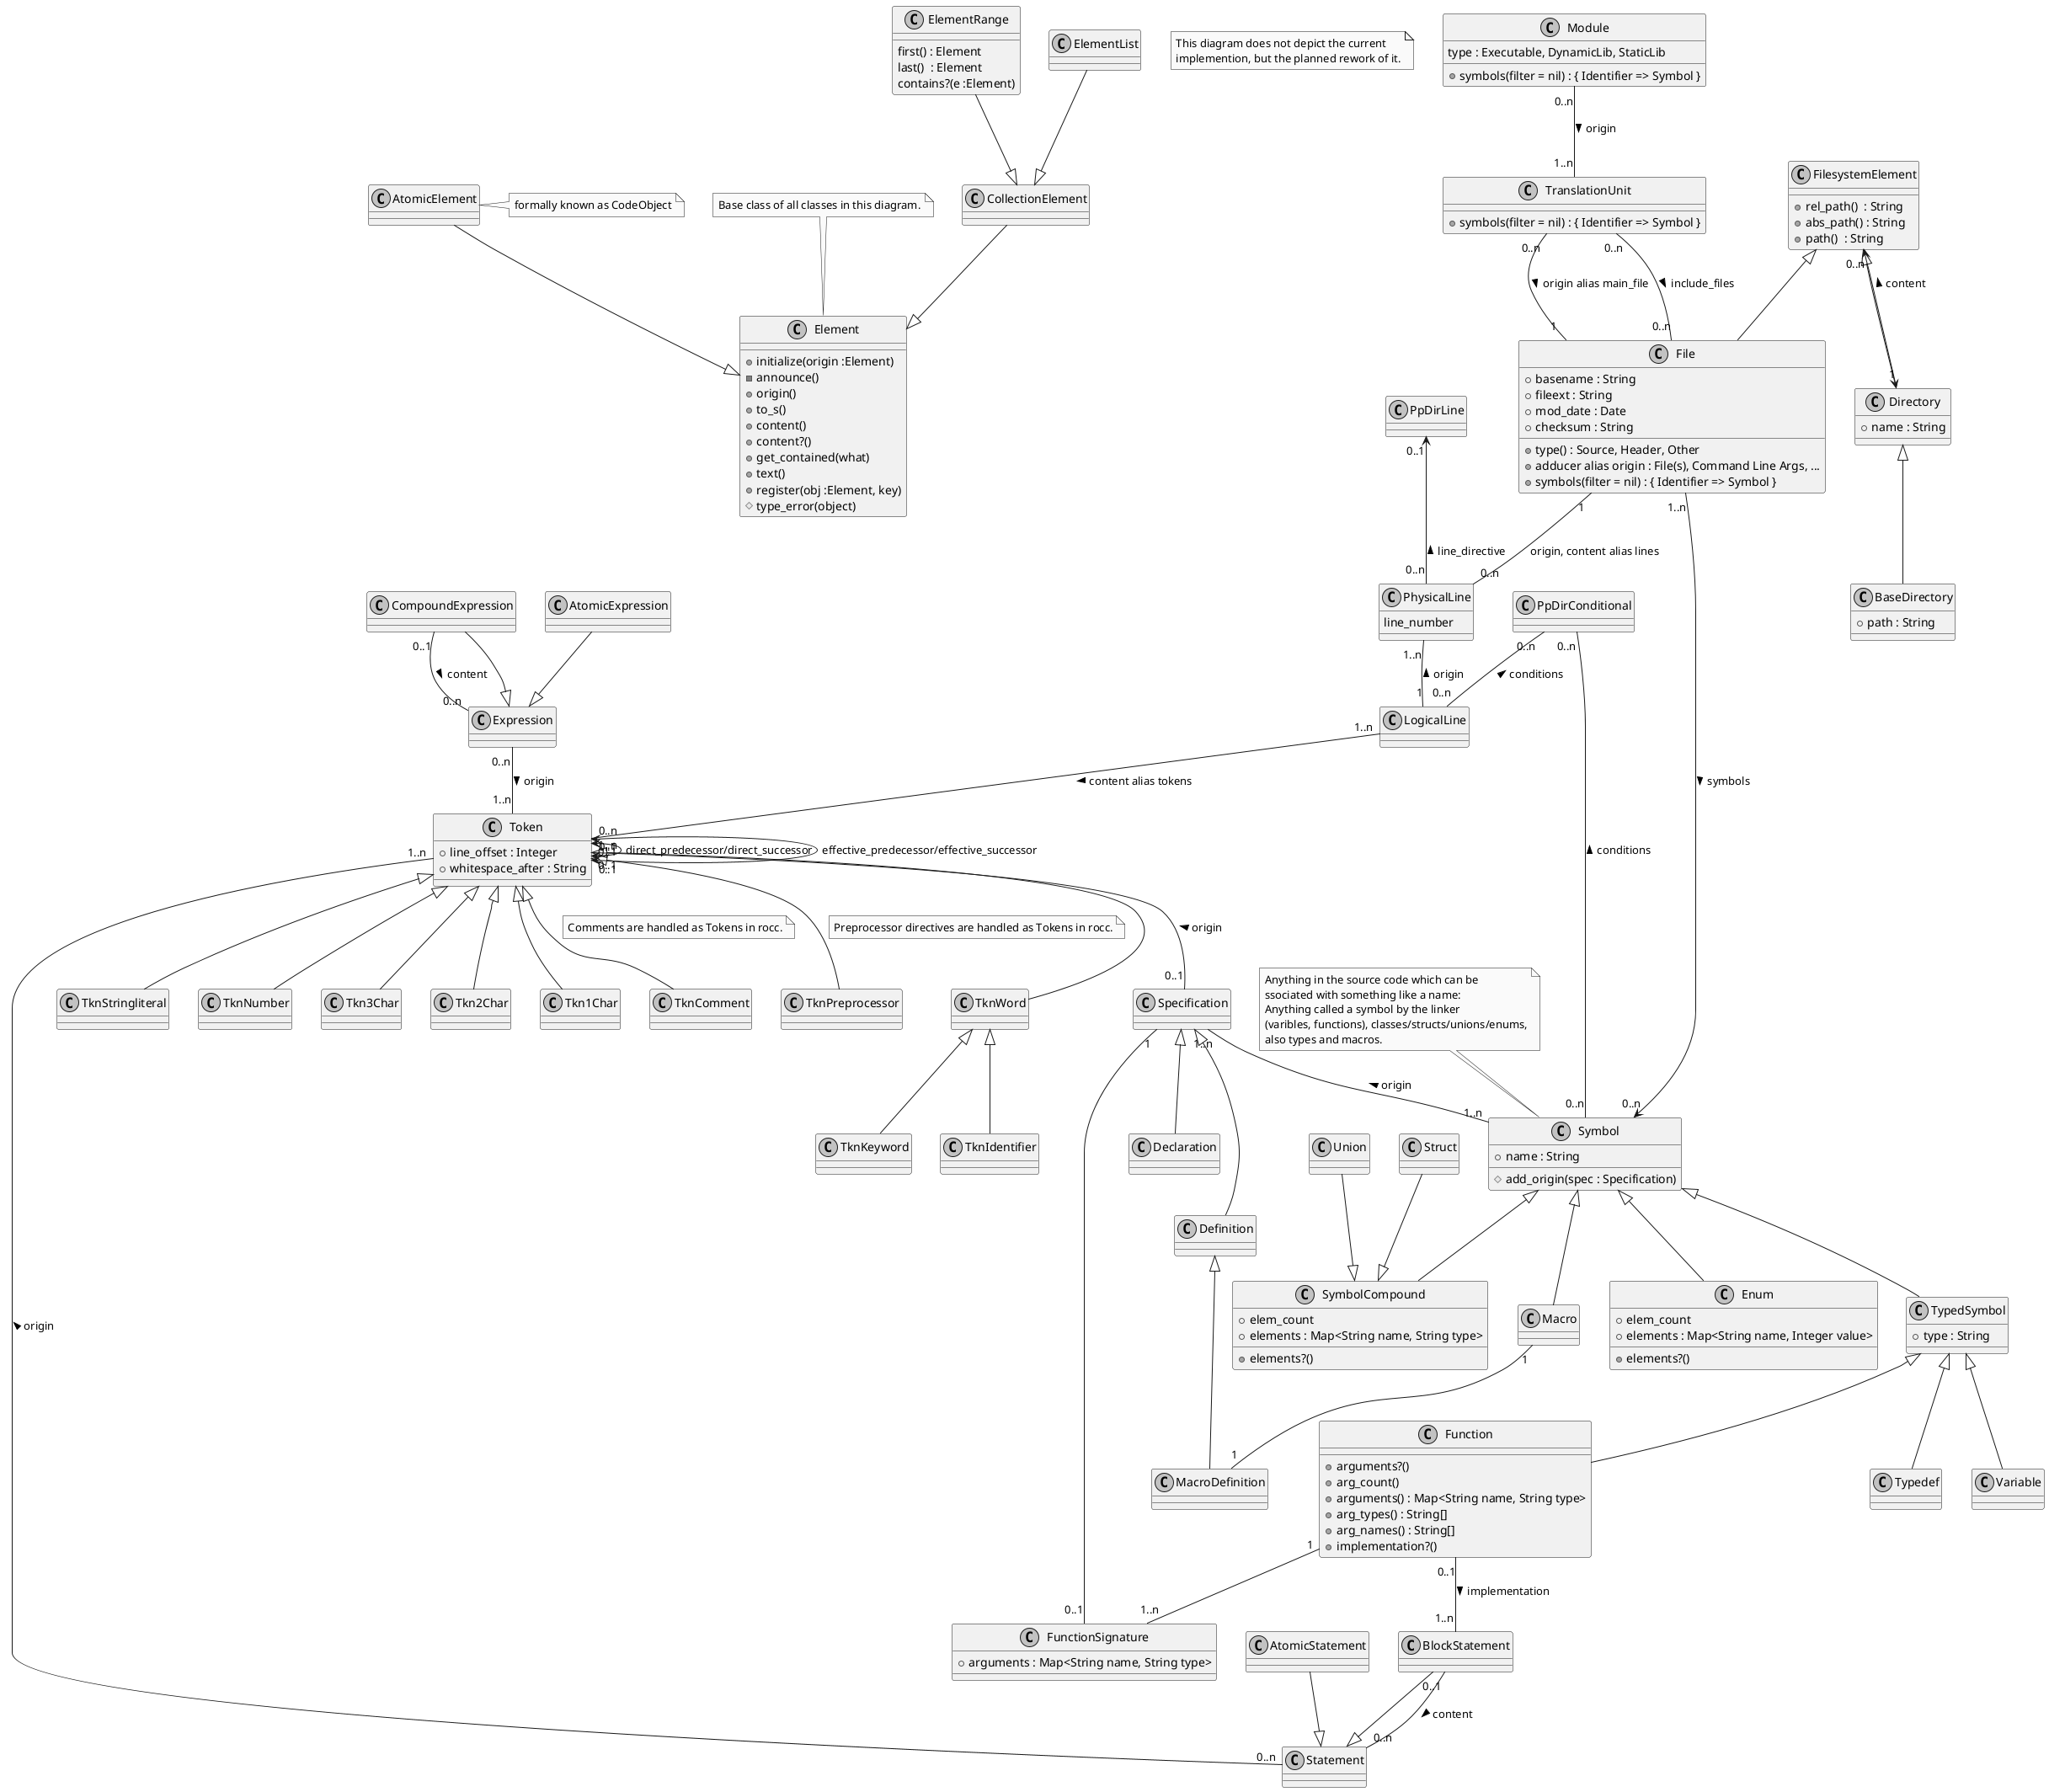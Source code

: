 @startuml

' Copyright (C) 2014-2015  Thilo Fischer.
' Free for non-commercial and most commercial use. See LICENSE.txt for details.

skinparam monochrome true

note as N1
  This diagram does not depict the current
  implemention, but the planned rework of it.
end note

class Element {
  + initialize(origin :Element)
  - announce()
  + origin()
  ' string representation of this element useful to identify it in debugging context
  + to_s()
  ' elements within this element's 'scope'
  + content()
  + content?()
  ' return all elements within this element's 'scope' that match the condition specified by 'what'
  + get_contained(what)
  ' source code representing this element
  + text()
  + register(obj :Element, key)
  # type_error(object)
}
note top: Base class of all classes in this diagram.

class AtomicElement {
  
}
note right: formally known as CodeObject
AtomicElement --|>  Element

class CollectionElement {
  
}
CollectionElement --|>  Element

class ElementRange {
  first() : Element
  last()  : Element
  contains?(e :Element)
}
ElementRange --|> CollectionElement

class ElementList {
}
ElementList --|> CollectionElement



class Module {
  type : Executable, DynamicLib, StaticLib
  + symbols(filter = nil) : { Identifier => Symbol }
}

class TranslationUnit {
  + symbols(filter = nil) : { Identifier => Symbol }
}
Module "0..n" -- "1..n" TranslationUnit : origin >

class FilesystemElement {
  ' Relative path of this FilesystemElement wrt its base_directory
  + rel_path()  : String
  ' absolute path to this FilesystemElement
  + abs_path() : String
  ' path as specified by build setup and/or source code
  + path()  : String
}

class File {
  + type() : Source, Header, Other
  ' Filename without directory prefix and without filename extension
  + basename : String
  ' filename extension (excluding the introducing '.' character)
  + fileext : String
  ' Modification time stamp, will be used for quick file modification check
  + mod_date : Date
  ' Checksum on the file content, will be used for sound file modification check
  + checksum : String
  ' From where did the analysis lead rocc to this file? Can be multiple sources.
  + adducer alias origin : File(s), Command Line Args, ...
  + symbols(filter = nil) : { Identifier => Symbol }
}
FilesystemElement <|-- File
TranslationUnit   "0..n"  -- "1" File : origin alias main_file >
TranslationUnit "0..n" -- "0..n" File : include_files >
Symbol "0..n" <-- "1..n" File : symbols <

class Directory {
  + name : String
}
FilesystemElement <|-- Directory
FilesystemElement "0..n" <--> "1" Directory : content <

class BaseDirectory {
  + path : String
}
Directory <|-- BaseDirectory
'' A BaseDirectory's base_directory is the object itself.
'FilesystemElement "0..n" --> "1" BaseDirectory : base_directory

class PhysicalLine {
  line_number
}
File "1" -- "0..n" PhysicalLine : origin, content alias lines
PpDirLine "0..1" <-- "0..n" PhysicalLine : line_directive <

class LogicalLine {
}
PhysicalLine "1..n"  -- "1" LogicalLine : origin <
PpDirConditional "0..n" -- "0..n" LogicalLine : conditions <

class Token {
  + line_offset : Integer
  ' to save alignments over multiple lines when refactoring code and changing the length of a token (planned nice-too-have feature ...)
  + whitespace_after : String
}
LogicalLine "1..n" -- "0..n" Token : content alias tokens >
' The directly previous/next Token, may be any Token in this file
' Multiplicity 0 only allowed at the very beginning/end of a file
Token "0..1" <--> "0..1" Token : direct_predecessor/direct_successor
' The previous/next Token that is not a comment or part of a preprocessor directive, might be a Token from another file
' Multiplicity 0 only allowed at the very beginning/end of a translation unit
Token "0..1" <--> "0..1" Token : effective_predecessor/effective_successor

Token  <|-- TknComment
note on link : Comments are handled as Tokens in rocc.

Token  <|-- TknPreprocessor
note on link : Preprocessor directives are handled as Tokens in rocc.

Token  <|-- TknWord
TknWord <|-- TknKeyword
TknWord <|-- TknIdentifier

Token <|-- TknStringliteral
Token <|-- TknNumber
Token <|-- Tkn3Char
Token <|-- Tkn2Char
Token <|-- Tkn1Char


class Specification {
}
Token "1..n" -- "0..1" Specification : origin <

class Declaration {
}
Specification <|-- Declaration

class Definition {
}
Specification <|-- Definition


class Symbol {
  + name : String
  # add_origin(spec : Specification)
}
note top
  Anything in the source code which can be
  ssociated with something like a name:
  Anything called a symbol by the linker
  (varibles, functions), classes/structs/unions/enums,
  also types and macros.
end note
PpDirConditional "0..n" -- "0..n" Symbol : conditions <

Specification "1..n" -- "1..n" Symbol : origin <

class TypedSymbol {
  + type : String
}
Symbol <|-- TypedSymbol

TypedSymbol <|-- Typedef
TypedSymbol <|-- Variable

class Function {
  + arguments?()
  + arg_count()
  + arguments() : Map<String name, String type>
  + arg_types() : String[]
  + arg_names() : String[]
  + implementation?()
}
TypedSymbol <|-- Function
Function "0..1" -- "1..n" BlockStatement : implementation >

class FunctionSignature {
  + arguments : Map<String name, String type>
}
' Only if it is a function's specification.
Specification "1" -- "0..1" FunctionSignature
Function "1" -- "1..n" FunctionSignature
' FIXME How to handle multiple different but consistent signatures?

class SymbolCompound {
  + elements?()
  + elem_count
  + elements : Map<String name, String type>
}
Symbol <|-- SymbolCompound
Struct --|> SymbolCompound
Union  --|> SymbolCompound

class Enum {
  + elements?()
  + elem_count
  + elements : Map<String name, Integer value>
}
Symbol <|-- Enum

class Macro {
}
Symbol <|-- Macro

class MacroDefinition {
}
Definition <|-- MacroDefinition
Macro "1" -- "1" MacroDefinition

class Statement {
}
' A Token can be associated with more than one Statement due to PP conditionals. (XXX Necessary?)
Statement "0..n" -- "1..n" Token : origin >
AtomicStatement --|> Statement
BlockStatement  --|> Statement
' The BlockStatement being a Function's implementation is the only Statement not associated with a parent BlockStatement.
BlockStatement "0..1" -- "0..n" Statement : content >

class Expression {
}
' A Token can be associated with more than one Expression due to PP conditionals. (XXX Necessary?)
Expression "0..n" -- "1..n" Token : origin >
AtomicExpression --|> Expression
CompoundExpression --|> Expression
CompoundExpression "0..1" -- "0..n" Expression : content >

@enduml

'' fixme: replace "static" for class members and "const" by according uml notation
'
'class CodeObject {
'  String where/get_location()
'  String what/get_text()
'  static leaf?()
'  static REG_EXP
'  PpConditional[] when()
'  static void register()
'  static CodeObject[] get_all()           ' get all "is_a?"
'  static CodeObject[] get_all_instances() ' get all "instance_of?"
'  CodeObject parent
'}
'
'note as NoteCodeObject
'  All classes in this diagram
'  shall be (direct or indirect)
'  subclasses of CodeObject.
'end note
'NoteCodeObject .. CodeObject
'
'File <|-- Sourcefile
'File <|-- Headerfile
'File "*" *-- "1" PhysicLine
'
'class File {
'  String rel_path
'  String abs_path
'  int lines
'  bool valid?/exists?
'  void update()
'}
'
'PhysicLine "*" *-- "1" LogicLine
'
'class PhysicLine {
'  int char_length
'  int real_line_number       # 'ordinary' line number
'  int specified_line_number  # line number wrt #line preprocessor directive
'}
'
''note as NoteLogicLine
''  Comments have already
''  been removed from what
''  we call LogicLines here.
''end note
''NoteLogicLine .. LogicLine
''=> deprecated: comments are still part of logical lines
'
'LogicLine "1" *-- "1" PpDirective
'PpDirective <|-- PpDefine
'PpDirective <|-- PpUndef
'PpDirective <|-- PpPragma
'PpDirective <|-- PpLine
'PpDirective <|-- PpError
'PpDirective <|-- PpInclude
'PpInclude "1" o-- "1" File
'PpDirective <|-- PpConditional
'PpConditional "*" o-- "1" PhysicLine
'PpConditional <|-- PpCondIf
'PpConditional <|-- PpCondElif
'PpConditional <|-- PpCondElse
'PpConditional <|-- PpCondEndif
'PpCondIf "1" *-- "1" PpCondElse
'PpCondIf "*" *-- "1" PpCondElif
'PpCondIf "1" *-- "1" PpCondEndif
'
'LogicLine "*" -- "*" Statement
'
'Statement <|-- CompoundStatement
'CompoundStatement "*" o-- "1" Statement
'
'Statement <|-- StmntMDefinition
'Statement <|-- StmntMDeclaration
'
'Statement <|-- StmntMControl
'StmntMControl <|-- IfStatement
'IfStatement "1" o-- "1" KwIf
'IfStatement "0..1" o-- "1" KwElse
'IfStatement "1..2" -- "1" Statement
'IfStatement "1" -- "1" BoolExpression
'StmntMControl <|-- SwitchStatement
'SwitchStatement "1" o-- "1" KwSwitch
'SwitchStatement "*" o-- "1" SwitchStatementCase
'SwitchStatement "1" o-- "1" SwitchStatementDefault
'StmntMControl <|-- SwitchStatementCase
'SwitchStatementCase "*" o-- "1" KwMCrtlSwitch
'SwitchStatementCase "*" -- "1" Statement
'SwitchStatementCase <|-- SwitchStatementDefault
'StmntMControl <|-- DoWhileStatement
'DoWhileStatement "1" -- "1" Statement
'DoWhileStatement "1" -- "1" BoolExpression
'StmntMControl <|-- WhileStatement
'WhileStatement "1" -- "1" Statement
'WhileStatement "1" -- "1" BoolExpression
'StmntMControl <|-- ForStatement
'ForStatement "1" -- "1" Statement
'ForStatement "1" -- "1" BoolExpression
'
'Identifier <|-- Function
'Identifier <|-- Variable
'
'Identifier "*" -- "1" IdentifierDeclaration
'
''Identifier "1" -- "1" IdentifierDefinition
'
'IdentifierDefinition  "1" -- "1" IdentifierSignature
'IdentifierDeclaration "1" -- "1" IdentifierSignature
'
'IdentifierDefinition <|-- FunctionDefinition
'IdentifierDefinition <|-- VariableDefinition
'
'IdentifierDeclaration <|-- VariableDeclaration
'
'Function -- FunctionDefinition
'FunctionDefinition "1" -- "1" CompoundStatement
'
'Variable -- VariableDefinition
'VariableDefinition "1" -- "1" Expression : init_value
'
'StmntMDefinition <|-- StmntTypedef
'StmntMDefinition <|-- IdentifierDefinition
'StmntMDefinition <|-- TagDefinition
'StmntMDefinition <|-- LabelDefinition
'
'TagDefinition "*" -- "1" VariableDeclaration
'
'StmntMDeclaration <|-- IdentifierDeclaration
'StmntMDeclaration <|-- TagDeclaration
'
'
'Token <|-- TkWord
'TkWord <|-- Keyword
'TkWord <|-- Identifier
'Identifier <|-- IdOrdinary
'Identifier <|-- IdTag
'Identifier <|-- IdLabel
'Identifier <|-- IdMember
'
'Token <|-- Stringliteral
'Token <|-- TkNumber
'TkNumber <|-- IntLiteral
'TkNumber <|-- FloatLiteral
'
'Token <|-- Symbol
'
'class Symbol {
'  String text
'  static leaf?() = true
'}
'
'Token <|-- Expression
'
'Expression <|-- BoolExpression
'
'
'Whitespace <|-- Comment
'Comment "*" -- "*" PhysicLine
'
'class Keyword {
'  static const String TEXT
'  static leaf?() = true
'}
'
'Keyword <|-- KwMStdType
'KwMStdType <|-- Kw_Bool
'KwMStdType <|-- KwChar
'KwMStdType <|-- KwDouble
'KwMStdType <|-- KwFloat
'KwMStdType <|-- KwInt
'KwMStdType <|-- KwVoid
'
'Keyword <|-- KwMTypeVariant
'KwMTypeVariant <|-- KwLong
'KwMTypeVariant <|-- KwShort
'KwMTypeVariant <|-- KwSigned
'KwMTypeVariant <|-- KwUnsigned
'
'Keyword <|-- KwMTypedef
'KwMTypedef <|-- KwEnum
'KwMTypedef <|-- KwStruct
'KwMTypedef <|-- KwTypedef
'KwMTypedef <|-- KwUnion
'
'Keyword <|-- KwMTypeQualifier
'KwMTypeQualifier <|-- KwMonst
'KwMTypeQualifier <|-- KwRestrict
'KwMTypeQualifier <|-- KwVolatile
'
'Keyword <|-- KwMStorageQualifier
'KwMStorageQualifier <|-- KwAuto
'KwMStorageQualifier <|-- KwExtern
'KwMStorageQualifier <|-- KwRegister
'KwMStorageQualifier <|-- KwStatic
'
'Keyword <|-- KwMControl
'KwMControl <|-- KwBreak
'KwMControl <|-- KwContinue
'KwMControl <|-- KwDo
'KwMControl <|-- KwElse
'KwMControl <|-- KwFor
'KwMControl <|-- KwGoto
'KwMControl <|-- KwIf
'KwMControl <|-- KwReturn
'KwMControl <|-- KwSwitch
'KwMControl <|-- KwWhile 
'KwMControl <|-- KwMCrtlSwitch
'KwMCrtlSwitch <|-- KwCase
'KwMCrtlSwitch <|-- KwDefault
'
'Keyword <|-- KwMMisc
'KwMMisc <|-- Kw_Complex
'KwMMisc <|-- Kw_Imaginary
'
'Keyword <|-- KwInline
'Keyword <|-- KwSizeof


